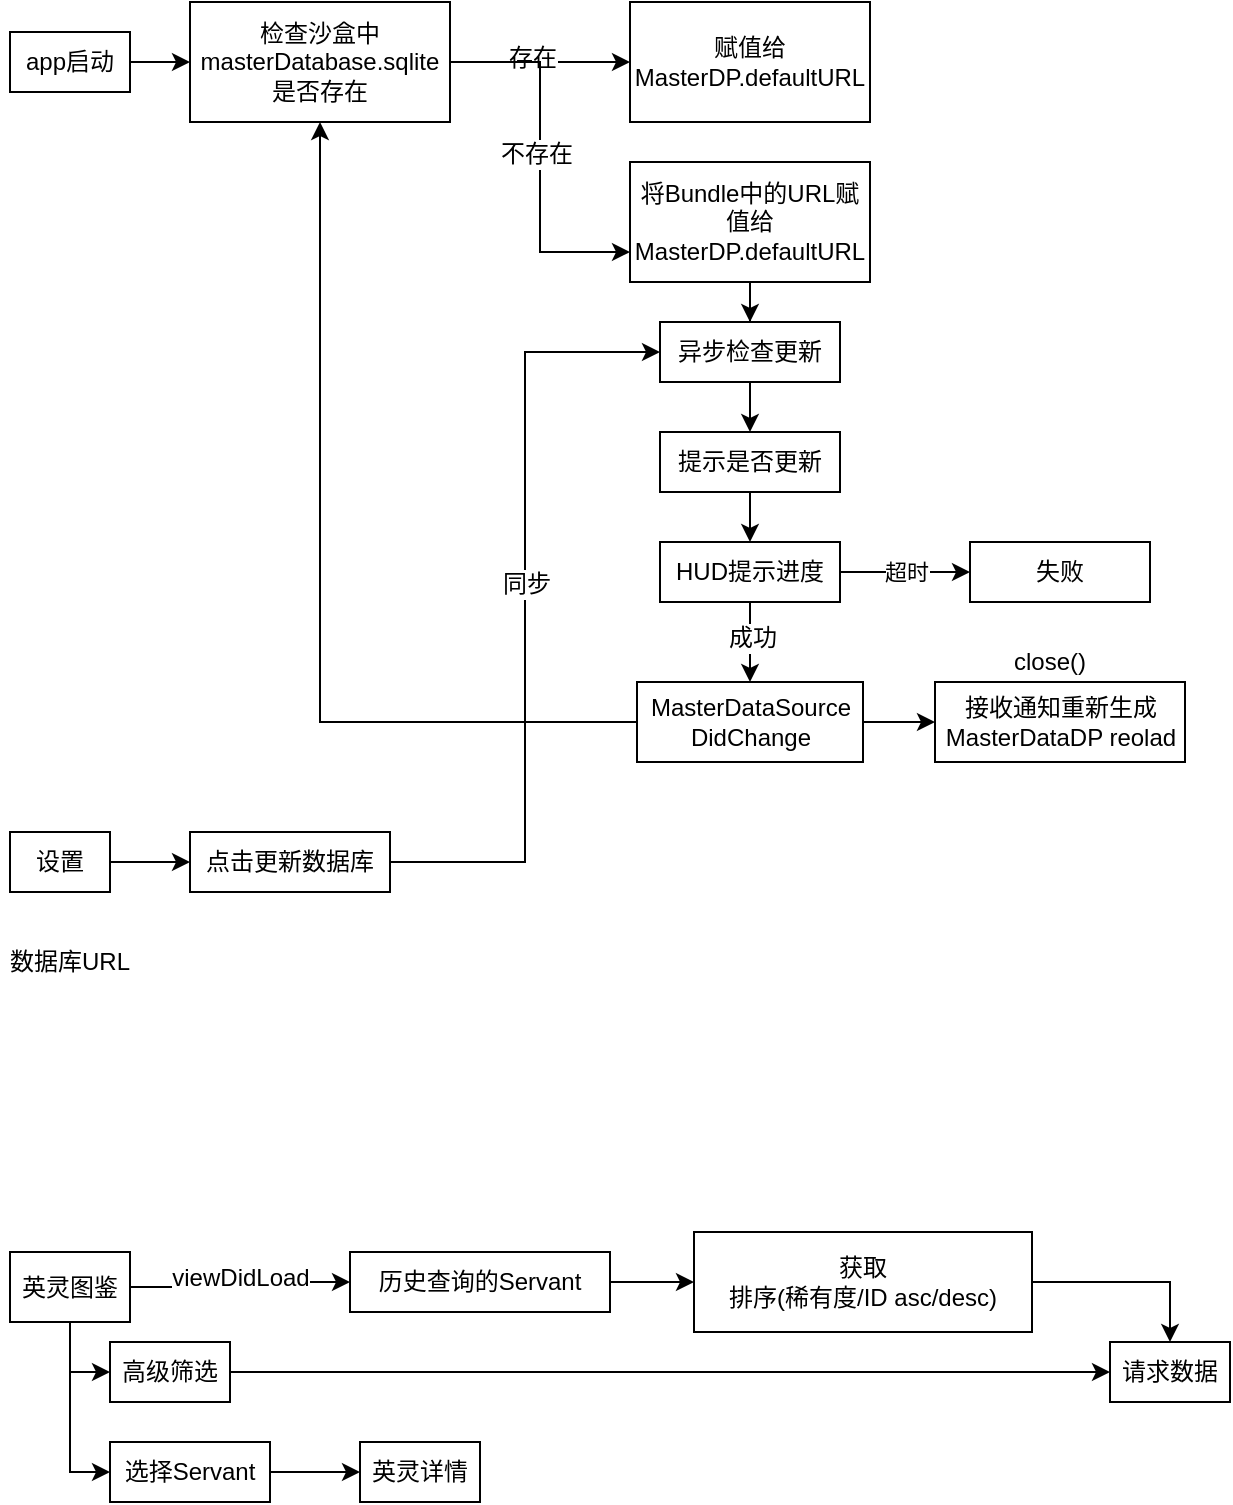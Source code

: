 <mxfile version="12.1.3" type="github" pages="1"><diagram id="o5LX1uH7GXbJOEIdSkzk" name="Page-1"><mxGraphModel dx="816" dy="754" grid="1" gridSize="10" guides="1" tooltips="1" connect="1" arrows="1" fold="1" page="1" pageScale="1" pageWidth="1654" pageHeight="2336" math="0" shadow="0"><root><mxCell id="0"/><mxCell id="1" parent="0"/><mxCell id="iks4JFSd6E9s6dJkQkNe-3" style="edgeStyle=orthogonalEdgeStyle;rounded=0;orthogonalLoop=1;jettySize=auto;html=1;" parent="1" source="iks4JFSd6E9s6dJkQkNe-1" target="iks4JFSd6E9s6dJkQkNe-2" edge="1"><mxGeometry relative="1" as="geometry"/></mxCell><mxCell id="iks4JFSd6E9s6dJkQkNe-1" value="&lt;span style=&quot;white-space: normal&quot;&gt;app启动&lt;/span&gt;" style="rounded=0;whiteSpace=wrap;html=1;" parent="1" vertex="1"><mxGeometry x="30" y="65" width="60" height="30" as="geometry"/></mxCell><mxCell id="iks4JFSd6E9s6dJkQkNe-5" style="edgeStyle=orthogonalEdgeStyle;rounded=0;orthogonalLoop=1;jettySize=auto;html=1;" parent="1" source="iks4JFSd6E9s6dJkQkNe-2" target="iks4JFSd6E9s6dJkQkNe-4" edge="1"><mxGeometry relative="1" as="geometry"/></mxCell><mxCell id="iks4JFSd6E9s6dJkQkNe-6" value="存在" style="text;html=1;resizable=0;points=[];align=center;verticalAlign=middle;labelBackgroundColor=#ffffff;" parent="iks4JFSd6E9s6dJkQkNe-5" vertex="1" connectable="0"><mxGeometry x="-0.089" y="2" relative="1" as="geometry"><mxPoint as="offset"/></mxGeometry></mxCell><mxCell id="iks4JFSd6E9s6dJkQkNe-8" style="edgeStyle=orthogonalEdgeStyle;rounded=0;orthogonalLoop=1;jettySize=auto;html=1;entryX=0;entryY=0.75;entryDx=0;entryDy=0;" parent="1" source="iks4JFSd6E9s6dJkQkNe-2" target="iks4JFSd6E9s6dJkQkNe-7" edge="1"><mxGeometry relative="1" as="geometry"/></mxCell><mxCell id="iks4JFSd6E9s6dJkQkNe-9" value="不存在" style="text;html=1;resizable=0;points=[];align=center;verticalAlign=middle;labelBackgroundColor=#ffffff;" parent="iks4JFSd6E9s6dJkQkNe-8" vertex="1" connectable="0"><mxGeometry x="-0.022" y="-2" relative="1" as="geometry"><mxPoint as="offset"/></mxGeometry></mxCell><mxCell id="iks4JFSd6E9s6dJkQkNe-2" value="&lt;span style=&quot;white-space: normal&quot;&gt;检查沙盒中 masterDatabase.sqlite是否存在&lt;/span&gt;" style="rounded=0;whiteSpace=wrap;html=1;" parent="1" vertex="1"><mxGeometry x="120" y="50" width="130" height="60" as="geometry"/></mxCell><mxCell id="iks4JFSd6E9s6dJkQkNe-4" value="赋值给MasterDP.defaultURL" style="rounded=0;whiteSpace=wrap;html=1;" parent="1" vertex="1"><mxGeometry x="340" y="50" width="120" height="60" as="geometry"/></mxCell><mxCell id="iks4JFSd6E9s6dJkQkNe-11" style="edgeStyle=orthogonalEdgeStyle;rounded=0;orthogonalLoop=1;jettySize=auto;html=1;entryX=0.5;entryY=0;entryDx=0;entryDy=0;" parent="1" source="iks4JFSd6E9s6dJkQkNe-7" target="iks4JFSd6E9s6dJkQkNe-10" edge="1"><mxGeometry relative="1" as="geometry"/></mxCell><mxCell id="iks4JFSd6E9s6dJkQkNe-7" value="将Bundle中的URL赋值给MasterDP.defaultURL" style="rounded=0;whiteSpace=wrap;html=1;" parent="1" vertex="1"><mxGeometry x="340" y="130" width="120" height="60" as="geometry"/></mxCell><mxCell id="iks4JFSd6E9s6dJkQkNe-17" value="" style="edgeStyle=orthogonalEdgeStyle;rounded=0;orthogonalLoop=1;jettySize=auto;html=1;" parent="1" source="iks4JFSd6E9s6dJkQkNe-10" target="iks4JFSd6E9s6dJkQkNe-16" edge="1"><mxGeometry relative="1" as="geometry"/></mxCell><mxCell id="iks4JFSd6E9s6dJkQkNe-10" value="&lt;span style=&quot;white-space: normal&quot;&gt;异步检查更新&lt;/span&gt;" style="rounded=0;whiteSpace=wrap;html=1;" parent="1" vertex="1"><mxGeometry x="355" y="210" width="90" height="30" as="geometry"/></mxCell><mxCell id="iks4JFSd6E9s6dJkQkNe-27" style="edgeStyle=orthogonalEdgeStyle;rounded=0;orthogonalLoop=1;jettySize=auto;html=1;entryX=0.5;entryY=0;entryDx=0;entryDy=0;" parent="1" source="iks4JFSd6E9s6dJkQkNe-16" target="iks4JFSd6E9s6dJkQkNe-20" edge="1"><mxGeometry relative="1" as="geometry"/></mxCell><mxCell id="iks4JFSd6E9s6dJkQkNe-16" value="提示是否更新" style="rounded=0;whiteSpace=wrap;html=1;" parent="1" vertex="1"><mxGeometry x="355" y="265" width="90" height="30" as="geometry"/></mxCell><mxCell id="iks4JFSd6E9s6dJkQkNe-23" value="超时" style="edgeStyle=orthogonalEdgeStyle;rounded=0;orthogonalLoop=1;jettySize=auto;html=1;" parent="1" source="iks4JFSd6E9s6dJkQkNe-20" target="iks4JFSd6E9s6dJkQkNe-22" edge="1"><mxGeometry relative="1" as="geometry"/></mxCell><mxCell id="iks4JFSd6E9s6dJkQkNe-25" value="" style="edgeStyle=orthogonalEdgeStyle;rounded=0;orthogonalLoop=1;jettySize=auto;html=1;" parent="1" source="iks4JFSd6E9s6dJkQkNe-20" target="iks4JFSd6E9s6dJkQkNe-24" edge="1"><mxGeometry relative="1" as="geometry"/></mxCell><mxCell id="iks4JFSd6E9s6dJkQkNe-26" value="成功" style="text;html=1;resizable=0;points=[];align=center;verticalAlign=middle;labelBackgroundColor=#ffffff;" parent="iks4JFSd6E9s6dJkQkNe-25" vertex="1" connectable="0"><mxGeometry x="-0.1" y="1" relative="1" as="geometry"><mxPoint as="offset"/></mxGeometry></mxCell><mxCell id="iks4JFSd6E9s6dJkQkNe-20" value="HUD提示进度" style="rounded=0;whiteSpace=wrap;html=1;" parent="1" vertex="1"><mxGeometry x="355" y="320" width="90" height="30" as="geometry"/></mxCell><mxCell id="iks4JFSd6E9s6dJkQkNe-28" style="edgeStyle=orthogonalEdgeStyle;rounded=0;orthogonalLoop=1;jettySize=auto;html=1;" parent="1" source="iks4JFSd6E9s6dJkQkNe-24" target="iks4JFSd6E9s6dJkQkNe-2" edge="1"><mxGeometry relative="1" as="geometry"/></mxCell><mxCell id="iks4JFSd6E9s6dJkQkNe-30" value="" style="edgeStyle=orthogonalEdgeStyle;rounded=0;orthogonalLoop=1;jettySize=auto;html=1;" parent="1" source="iks4JFSd6E9s6dJkQkNe-24" target="iks4JFSd6E9s6dJkQkNe-29" edge="1"><mxGeometry relative="1" as="geometry"/></mxCell><mxCell id="iks4JFSd6E9s6dJkQkNe-24" value="MasterDataSource&lt;br&gt;DidChange" style="rounded=0;whiteSpace=wrap;html=1;" parent="1" vertex="1"><mxGeometry x="343.5" y="390" width="113" height="40" as="geometry"/></mxCell><mxCell id="iks4JFSd6E9s6dJkQkNe-29" value="接收通知重新生成MasterDataDP reolad" style="rounded=0;whiteSpace=wrap;html=1;" parent="1" vertex="1"><mxGeometry x="492.5" y="390" width="125" height="40" as="geometry"/></mxCell><mxCell id="iks4JFSd6E9s6dJkQkNe-22" value="失败" style="rounded=0;whiteSpace=wrap;html=1;" parent="1" vertex="1"><mxGeometry x="510" y="320" width="90" height="30" as="geometry"/></mxCell><mxCell id="iks4JFSd6E9s6dJkQkNe-33" value="" style="edgeStyle=orthogonalEdgeStyle;rounded=0;orthogonalLoop=1;jettySize=auto;html=1;" parent="1" source="iks4JFSd6E9s6dJkQkNe-31" target="iks4JFSd6E9s6dJkQkNe-32" edge="1"><mxGeometry relative="1" as="geometry"/></mxCell><mxCell id="iks4JFSd6E9s6dJkQkNe-31" value="设置" style="rounded=0;whiteSpace=wrap;html=1;" parent="1" vertex="1"><mxGeometry x="30" y="465" width="50" height="30" as="geometry"/></mxCell><mxCell id="iks4JFSd6E9s6dJkQkNe-34" style="edgeStyle=orthogonalEdgeStyle;rounded=0;orthogonalLoop=1;jettySize=auto;html=1;entryX=0;entryY=0.5;entryDx=0;entryDy=0;" parent="1" source="iks4JFSd6E9s6dJkQkNe-32" target="iks4JFSd6E9s6dJkQkNe-10" edge="1"><mxGeometry relative="1" as="geometry"/></mxCell><mxCell id="iks4JFSd6E9s6dJkQkNe-35" value="同步" style="text;html=1;resizable=0;points=[];align=center;verticalAlign=middle;labelBackgroundColor=#ffffff;" parent="iks4JFSd6E9s6dJkQkNe-34" vertex="1" connectable="0"><mxGeometry x="0.061" relative="1" as="geometry"><mxPoint as="offset"/></mxGeometry></mxCell><mxCell id="iks4JFSd6E9s6dJkQkNe-32" value="点击更新数据库" style="rounded=0;whiteSpace=wrap;html=1;" parent="1" vertex="1"><mxGeometry x="120" y="465" width="100" height="30" as="geometry"/></mxCell><mxCell id="iks4JFSd6E9s6dJkQkNe-36" value="close()" style="text;html=1;strokeColor=none;fillColor=none;align=center;verticalAlign=middle;whiteSpace=wrap;rounded=0;" parent="1" vertex="1"><mxGeometry x="530" y="370" width="40" height="20" as="geometry"/></mxCell><mxCell id="rA3xPGXP7Z3CFjQe9eRh-3" value="" style="edgeStyle=orthogonalEdgeStyle;rounded=0;orthogonalLoop=1;jettySize=auto;html=1;" parent="1" source="rA3xPGXP7Z3CFjQe9eRh-1" target="rA3xPGXP7Z3CFjQe9eRh-2" edge="1"><mxGeometry relative="1" as="geometry"/></mxCell><mxCell id="rA3xPGXP7Z3CFjQe9eRh-4" value="viewDidLoad" style="text;html=1;resizable=0;points=[];align=center;verticalAlign=middle;labelBackgroundColor=#ffffff;" parent="rA3xPGXP7Z3CFjQe9eRh-3" vertex="1" connectable="0"><mxGeometry x="-0.225" y="-2" relative="1" as="geometry"><mxPoint x="11" y="-7" as="offset"/></mxGeometry></mxCell><mxCell id="rA3xPGXP7Z3CFjQe9eRh-9" style="edgeStyle=orthogonalEdgeStyle;rounded=0;orthogonalLoop=1;jettySize=auto;html=1;entryX=0;entryY=0.5;entryDx=0;entryDy=0;" parent="1" source="rA3xPGXP7Z3CFjQe9eRh-1" target="rA3xPGXP7Z3CFjQe9eRh-8" edge="1"><mxGeometry relative="1" as="geometry"/></mxCell><mxCell id="rA3xPGXP7Z3CFjQe9eRh-17" style="edgeStyle=orthogonalEdgeStyle;rounded=0;orthogonalLoop=1;jettySize=auto;html=1;entryX=0;entryY=0.5;entryDx=0;entryDy=0;" parent="1" source="rA3xPGXP7Z3CFjQe9eRh-1" target="rA3xPGXP7Z3CFjQe9eRh-16" edge="1"><mxGeometry relative="1" as="geometry"/></mxCell><mxCell id="rA3xPGXP7Z3CFjQe9eRh-1" value="英灵图鉴" style="rounded=0;whiteSpace=wrap;html=1;" parent="1" vertex="1"><mxGeometry x="30" y="675" width="60" height="35" as="geometry"/></mxCell><mxCell id="rA3xPGXP7Z3CFjQe9eRh-6" style="edgeStyle=orthogonalEdgeStyle;rounded=0;orthogonalLoop=1;jettySize=auto;html=1;" parent="1" source="rA3xPGXP7Z3CFjQe9eRh-2" target="rA3xPGXP7Z3CFjQe9eRh-5" edge="1"><mxGeometry relative="1" as="geometry"/></mxCell><mxCell id="rA3xPGXP7Z3CFjQe9eRh-2" value="历史查询的Servant" style="rounded=0;whiteSpace=wrap;html=1;" parent="1" vertex="1"><mxGeometry x="200" y="675" width="130" height="30" as="geometry"/></mxCell><mxCell id="rA3xPGXP7Z3CFjQe9eRh-14" style="edgeStyle=orthogonalEdgeStyle;rounded=0;orthogonalLoop=1;jettySize=auto;html=1;" parent="1" source="rA3xPGXP7Z3CFjQe9eRh-5" target="rA3xPGXP7Z3CFjQe9eRh-13" edge="1"><mxGeometry relative="1" as="geometry"/></mxCell><mxCell id="rA3xPGXP7Z3CFjQe9eRh-5" value="获取&lt;br&gt;排序(稀有度/ID asc/desc)&lt;br&gt;" style="rounded=0;whiteSpace=wrap;html=1;" parent="1" vertex="1"><mxGeometry x="372" y="665" width="169" height="50" as="geometry"/></mxCell><mxCell id="rA3xPGXP7Z3CFjQe9eRh-15" style="edgeStyle=orthogonalEdgeStyle;rounded=0;orthogonalLoop=1;jettySize=auto;html=1;entryX=0;entryY=0.5;entryDx=0;entryDy=0;" parent="1" source="rA3xPGXP7Z3CFjQe9eRh-8" target="rA3xPGXP7Z3CFjQe9eRh-13" edge="1"><mxGeometry relative="1" as="geometry"/></mxCell><mxCell id="rA3xPGXP7Z3CFjQe9eRh-8" value="高级筛选" style="rounded=0;whiteSpace=wrap;html=1;" parent="1" vertex="1"><mxGeometry x="80" y="720" width="60" height="30" as="geometry"/></mxCell><mxCell id="rA3xPGXP7Z3CFjQe9eRh-10" value="数据库URL" style="text;html=1;strokeColor=none;fillColor=none;align=center;verticalAlign=middle;whiteSpace=wrap;rounded=0;" parent="1" vertex="1"><mxGeometry x="25" y="520" width="70" height="20" as="geometry"/></mxCell><mxCell id="rA3xPGXP7Z3CFjQe9eRh-13" value="请求数据" style="rounded=0;whiteSpace=wrap;html=1;" parent="1" vertex="1"><mxGeometry x="580" y="720" width="60" height="30" as="geometry"/></mxCell><mxCell id="rA3xPGXP7Z3CFjQe9eRh-20" style="edgeStyle=orthogonalEdgeStyle;rounded=0;orthogonalLoop=1;jettySize=auto;html=1;entryX=0;entryY=0.5;entryDx=0;entryDy=0;" parent="1" source="rA3xPGXP7Z3CFjQe9eRh-16" target="rA3xPGXP7Z3CFjQe9eRh-18" edge="1"><mxGeometry relative="1" as="geometry"/></mxCell><mxCell id="rA3xPGXP7Z3CFjQe9eRh-16" value="选择Servant" style="rounded=0;whiteSpace=wrap;html=1;" parent="1" vertex="1"><mxGeometry x="80" y="770" width="80" height="30" as="geometry"/></mxCell><mxCell id="rA3xPGXP7Z3CFjQe9eRh-18" value="英灵详情" style="rounded=0;whiteSpace=wrap;html=1;" parent="1" vertex="1"><mxGeometry x="205" y="770" width="60" height="30" as="geometry"/></mxCell></root></mxGraphModel></diagram></mxfile>